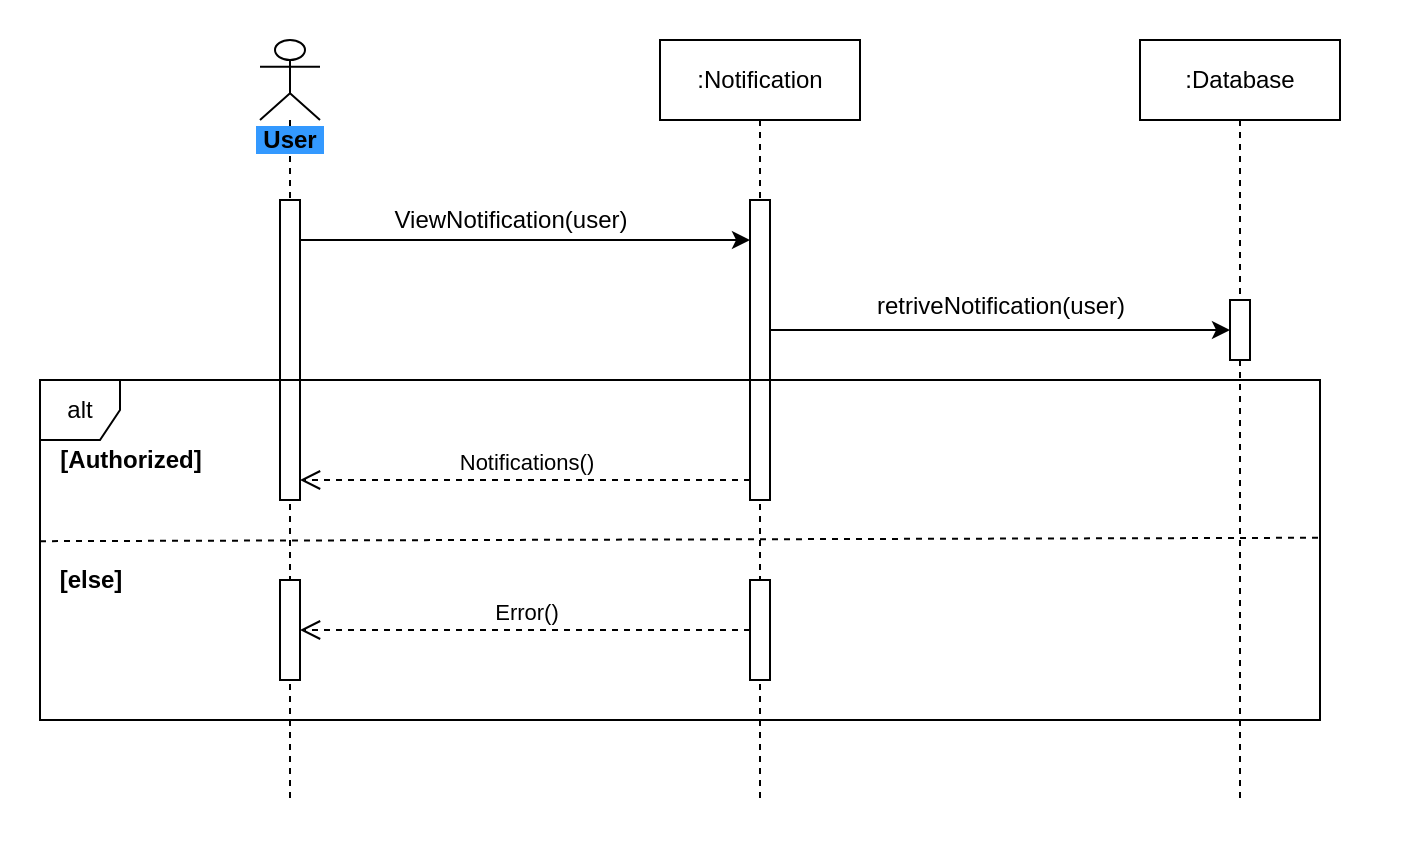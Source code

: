 <mxfile version="13.8.3" type="device"><diagram id="JCbsVXeBtxyiaDDEx8Km" name="Page-1"><mxGraphModel dx="1422" dy="800" grid="1" gridSize="10" guides="1" tooltips="1" connect="1" arrows="1" fold="1" page="1" pageScale="1" pageWidth="850" pageHeight="1100" math="0" shadow="0"><root><mxCell id="0"/><mxCell id="1" parent="0"/><mxCell id="jvs2lbWJlp6WVLS4t-gQ-19" value="" style="rounded=0;whiteSpace=wrap;html=1;strokeColor=none;" vertex="1" parent="1"><mxGeometry x="20" y="100" width="700" height="420" as="geometry"/></mxCell><mxCell id="jvs2lbWJlp6WVLS4t-gQ-1" value="&lt;span style=&quot;background-color: rgb(51 , 153 , 255)&quot;&gt;&lt;b&gt;&amp;nbsp;User&amp;nbsp;&lt;/b&gt;&lt;/span&gt;" style="shape=umlLifeline;participant=umlActor;perimeter=lifelinePerimeter;whiteSpace=wrap;html=1;container=1;collapsible=0;recursiveResize=0;verticalAlign=top;spacingTop=36;outlineConnect=0;" vertex="1" parent="1"><mxGeometry x="150" y="120" width="30" height="380" as="geometry"/></mxCell><mxCell id="jvs2lbWJlp6WVLS4t-gQ-4" value="" style="html=1;points=[];perimeter=orthogonalPerimeter;" vertex="1" parent="jvs2lbWJlp6WVLS4t-gQ-1"><mxGeometry x="10" y="80" width="10" height="150" as="geometry"/></mxCell><mxCell id="jvs2lbWJlp6WVLS4t-gQ-12" value="" style="html=1;points=[];perimeter=orthogonalPerimeter;" vertex="1" parent="jvs2lbWJlp6WVLS4t-gQ-1"><mxGeometry x="10" y="270" width="10" height="50" as="geometry"/></mxCell><mxCell id="jvs2lbWJlp6WVLS4t-gQ-2" value=":Notification" style="shape=umlLifeline;perimeter=lifelinePerimeter;whiteSpace=wrap;html=1;container=1;collapsible=0;recursiveResize=0;outlineConnect=0;" vertex="1" parent="1"><mxGeometry x="350" y="120" width="100" height="380" as="geometry"/></mxCell><mxCell id="jvs2lbWJlp6WVLS4t-gQ-5" value="" style="html=1;points=[];perimeter=orthogonalPerimeter;" vertex="1" parent="jvs2lbWJlp6WVLS4t-gQ-2"><mxGeometry x="45" y="80" width="10" height="150" as="geometry"/></mxCell><mxCell id="jvs2lbWJlp6WVLS4t-gQ-13" value="" style="html=1;points=[];perimeter=orthogonalPerimeter;" vertex="1" parent="jvs2lbWJlp6WVLS4t-gQ-2"><mxGeometry x="45" y="270" width="10" height="50" as="geometry"/></mxCell><mxCell id="jvs2lbWJlp6WVLS4t-gQ-3" value=":Database" style="shape=umlLifeline;perimeter=lifelinePerimeter;whiteSpace=wrap;html=1;container=1;collapsible=0;recursiveResize=0;outlineConnect=0;" vertex="1" parent="1"><mxGeometry x="590" y="120" width="100" height="380" as="geometry"/></mxCell><mxCell id="jvs2lbWJlp6WVLS4t-gQ-8" value="" style="html=1;points=[];perimeter=orthogonalPerimeter;" vertex="1" parent="jvs2lbWJlp6WVLS4t-gQ-3"><mxGeometry x="45" y="130" width="10" height="30" as="geometry"/></mxCell><mxCell id="jvs2lbWJlp6WVLS4t-gQ-6" value="" style="endArrow=classic;html=1;" edge="1" parent="1" source="jvs2lbWJlp6WVLS4t-gQ-4" target="jvs2lbWJlp6WVLS4t-gQ-5"><mxGeometry width="50" height="50" relative="1" as="geometry"><mxPoint x="270" y="270" as="sourcePoint"/><mxPoint x="320" y="220" as="targetPoint"/><Array as="points"><mxPoint x="290" y="220"/></Array></mxGeometry></mxCell><mxCell id="jvs2lbWJlp6WVLS4t-gQ-7" value="ViewNotification(user)" style="text;html=1;align=center;verticalAlign=middle;resizable=0;points=[];autosize=1;" vertex="1" parent="1"><mxGeometry x="210" y="200" width="130" height="20" as="geometry"/></mxCell><mxCell id="jvs2lbWJlp6WVLS4t-gQ-9" value="" style="endArrow=classic;html=1;" edge="1" parent="1" source="jvs2lbWJlp6WVLS4t-gQ-5" target="jvs2lbWJlp6WVLS4t-gQ-8"><mxGeometry width="50" height="50" relative="1" as="geometry"><mxPoint x="470" y="300" as="sourcePoint"/><mxPoint x="520" y="250" as="targetPoint"/><Array as="points"><mxPoint x="530" y="265"/></Array></mxGeometry></mxCell><mxCell id="jvs2lbWJlp6WVLS4t-gQ-10" value="retriveNotification(user)" style="text;html=1;align=center;verticalAlign=middle;resizable=0;points=[];autosize=1;" vertex="1" parent="1"><mxGeometry x="450" y="243" width="140" height="20" as="geometry"/></mxCell><mxCell id="jvs2lbWJlp6WVLS4t-gQ-11" value="Notifications()" style="html=1;verticalAlign=bottom;endArrow=open;dashed=1;endSize=8;" edge="1" parent="1" source="jvs2lbWJlp6WVLS4t-gQ-5" target="jvs2lbWJlp6WVLS4t-gQ-4"><mxGeometry relative="1" as="geometry"><mxPoint x="330" y="310" as="sourcePoint"/><mxPoint x="250" y="310" as="targetPoint"/><Array as="points"><mxPoint x="280" y="340"/></Array></mxGeometry></mxCell><mxCell id="jvs2lbWJlp6WVLS4t-gQ-14" value="Error()" style="html=1;verticalAlign=bottom;endArrow=open;dashed=1;endSize=8;" edge="1" parent="1" source="jvs2lbWJlp6WVLS4t-gQ-13" target="jvs2lbWJlp6WVLS4t-gQ-12"><mxGeometry relative="1" as="geometry"><mxPoint x="340" y="420" as="sourcePoint"/><mxPoint x="260" y="420" as="targetPoint"/></mxGeometry></mxCell><mxCell id="jvs2lbWJlp6WVLS4t-gQ-15" value="alt" style="shape=umlFrame;whiteSpace=wrap;html=1;width=40;height=30;" vertex="1" parent="1"><mxGeometry x="40" y="290" width="640" height="170" as="geometry"/></mxCell><mxCell id="jvs2lbWJlp6WVLS4t-gQ-16" value="" style="endArrow=none;dashed=1;html=1;exitX=0;exitY=0.474;exitDx=0;exitDy=0;exitPerimeter=0;entryX=0.999;entryY=0.464;entryDx=0;entryDy=0;entryPerimeter=0;" edge="1" parent="1" source="jvs2lbWJlp6WVLS4t-gQ-15" target="jvs2lbWJlp6WVLS4t-gQ-15"><mxGeometry width="50" height="50" relative="1" as="geometry"><mxPoint x="270" y="740" as="sourcePoint"/><mxPoint x="320" y="690" as="targetPoint"/></mxGeometry></mxCell><mxCell id="jvs2lbWJlp6WVLS4t-gQ-17" value="&lt;b&gt;[Authorized]&lt;/b&gt;" style="text;html=1;align=center;verticalAlign=middle;resizable=0;points=[];autosize=1;" vertex="1" parent="1"><mxGeometry x="40" y="320" width="90" height="20" as="geometry"/></mxCell><mxCell id="jvs2lbWJlp6WVLS4t-gQ-18" value="&lt;b&gt;[else]&lt;/b&gt;" style="text;html=1;align=center;verticalAlign=middle;resizable=0;points=[];autosize=1;" vertex="1" parent="1"><mxGeometry x="40" y="380" width="50" height="20" as="geometry"/></mxCell></root></mxGraphModel></diagram></mxfile>